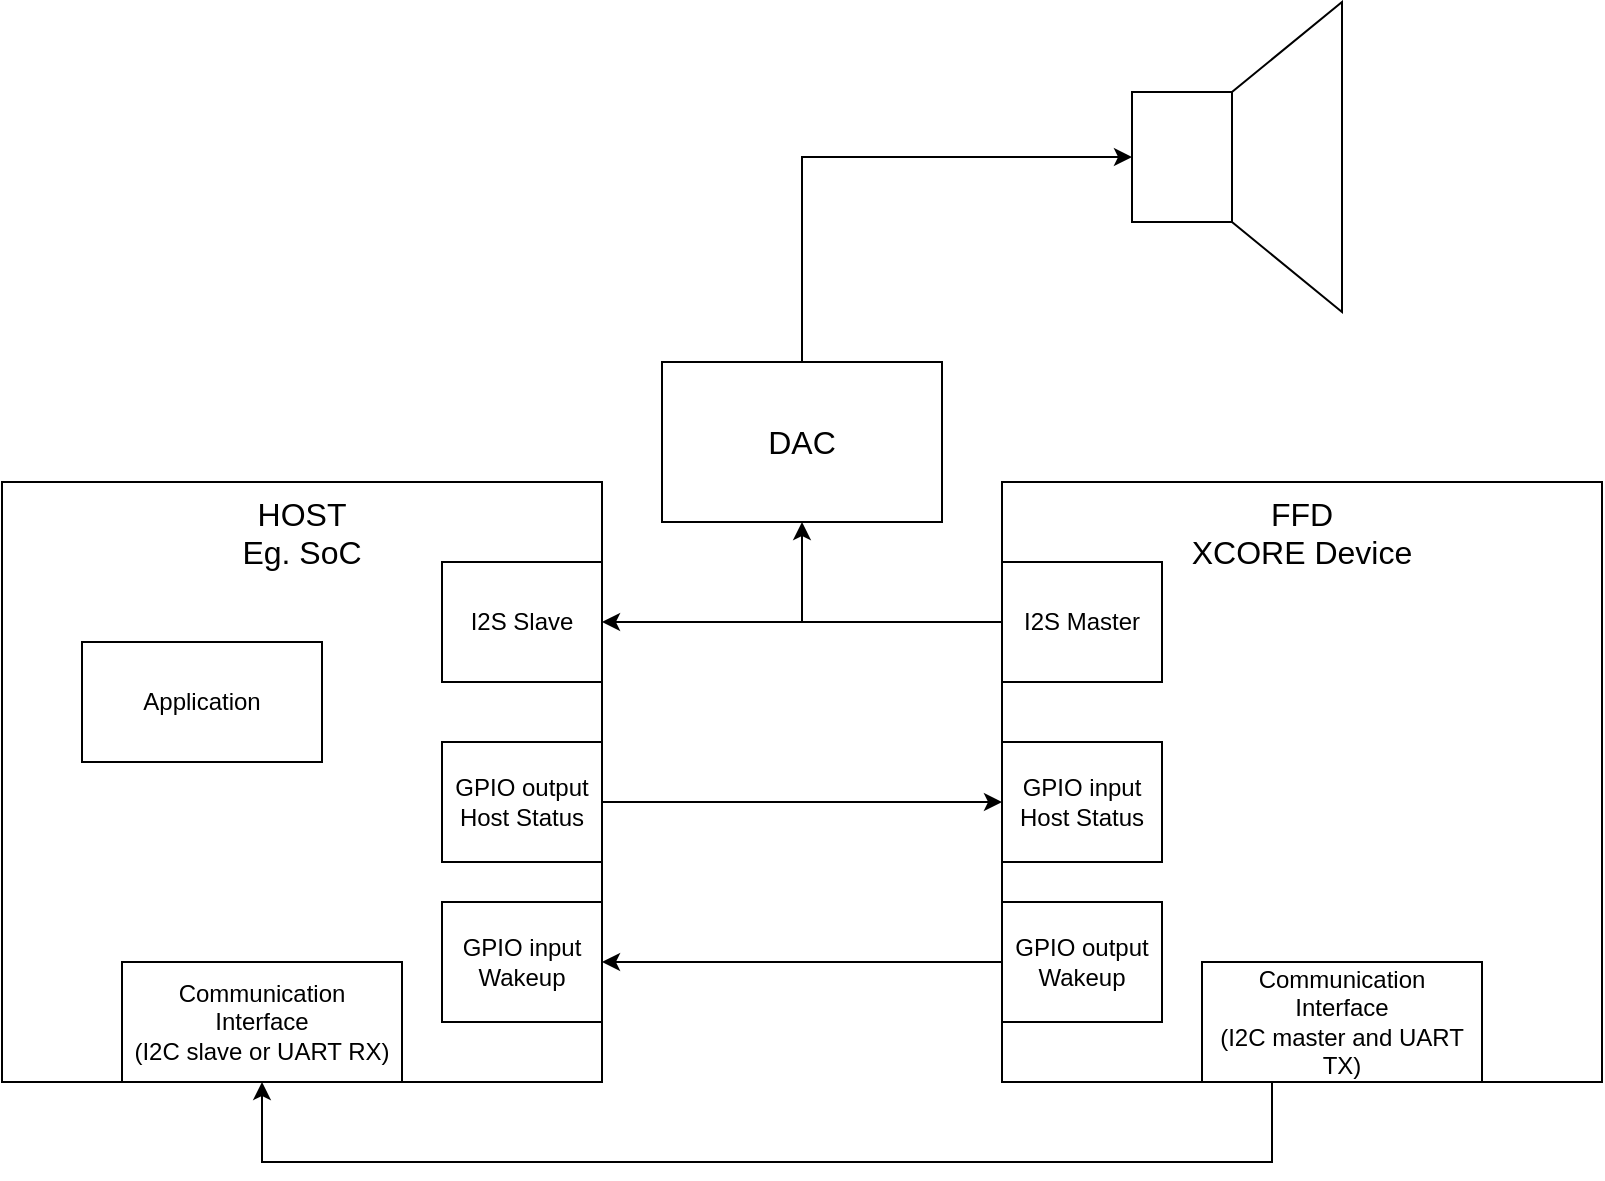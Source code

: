 <mxfile version="20.8.16" type="device"><diagram id="Pv_gWV90Ba3eqNqCVvZ-" name="Page-1"><mxGraphModel dx="1434" dy="843" grid="1" gridSize="10" guides="1" tooltips="1" connect="1" arrows="1" fold="1" page="1" pageScale="1" pageWidth="850" pageHeight="1100" math="0" shadow="0"><root><mxCell id="0"/><mxCell id="1" parent="0"/><mxCell id="sJah7TEOCiyxfXh5pVAy-1" value="HOST&lt;br style=&quot;font-size: 16px;&quot;&gt;Eg. SoC" style="whiteSpace=wrap;html=1;aspect=fixed;verticalAlign=top;fontSize=16;" parent="1" vertex="1"><mxGeometry x="20" y="260" width="300" height="300" as="geometry"/></mxCell><mxCell id="sJah7TEOCiyxfXh5pVAy-2" value="Application" style="rounded=0;whiteSpace=wrap;html=1;" parent="1" vertex="1"><mxGeometry x="60" y="340" width="120" height="60" as="geometry"/></mxCell><mxCell id="sJah7TEOCiyxfXh5pVAy-27" style="edgeStyle=orthogonalEdgeStyle;rounded=0;orthogonalLoop=1;jettySize=auto;html=1;exitX=1;exitY=0.5;exitDx=0;exitDy=0;entryX=0;entryY=0.5;entryDx=0;entryDy=0;fontSize=16;" parent="1" source="sJah7TEOCiyxfXh5pVAy-3" target="sJah7TEOCiyxfXh5pVAy-13" edge="1"><mxGeometry relative="1" as="geometry"/></mxCell><mxCell id="sJah7TEOCiyxfXh5pVAy-3" value="GPIO output&lt;br&gt;Host Status" style="rounded=0;whiteSpace=wrap;html=1;" parent="1" vertex="1"><mxGeometry x="240" y="390" width="80" height="60" as="geometry"/></mxCell><mxCell id="sJah7TEOCiyxfXh5pVAy-4" value="GPIO input&lt;br&gt;Wakeup" style="rounded=0;whiteSpace=wrap;html=1;" parent="1" vertex="1"><mxGeometry x="240" y="470" width="80" height="60" as="geometry"/></mxCell><mxCell id="sJah7TEOCiyxfXh5pVAy-5" value="Communication &lt;br&gt;Interface&lt;br&gt;(I2C slave or UART RX)" style="rounded=0;whiteSpace=wrap;html=1;" parent="1" vertex="1"><mxGeometry x="80" y="500" width="140" height="60" as="geometry"/></mxCell><mxCell id="sJah7TEOCiyxfXh5pVAy-6" value="FFD&lt;br&gt;XCORE Device" style="whiteSpace=wrap;html=1;aspect=fixed;verticalAlign=top;fontSize=16;" parent="1" vertex="1"><mxGeometry x="520" y="260" width="300" height="300" as="geometry"/></mxCell><mxCell id="sJah7TEOCiyxfXh5pVAy-8" value="I2S Slave" style="rounded=0;whiteSpace=wrap;html=1;" parent="1" vertex="1"><mxGeometry x="240" y="300" width="80" height="60" as="geometry"/></mxCell><mxCell id="sJah7TEOCiyxfXh5pVAy-26" style="edgeStyle=orthogonalEdgeStyle;rounded=0;orthogonalLoop=1;jettySize=auto;html=1;exitX=0.5;exitY=0;exitDx=0;exitDy=0;entryX=0;entryY=0.5;entryDx=0;entryDy=0;fontSize=16;" parent="1" source="sJah7TEOCiyxfXh5pVAy-9" target="sJah7TEOCiyxfXh5pVAy-10" edge="1"><mxGeometry relative="1" as="geometry"/></mxCell><mxCell id="sJah7TEOCiyxfXh5pVAy-9" value="DAC" style="rounded=0;whiteSpace=wrap;html=1;fontSize=16;" parent="1" vertex="1"><mxGeometry x="350" y="200" width="140" height="80" as="geometry"/></mxCell><mxCell id="sJah7TEOCiyxfXh5pVAy-10" value="" style="rounded=0;whiteSpace=wrap;html=1;fontSize=16;" parent="1" vertex="1"><mxGeometry x="585" y="65" width="50" height="65" as="geometry"/></mxCell><mxCell id="sJah7TEOCiyxfXh5pVAy-11" value="" style="shape=trapezoid;perimeter=trapezoidPerimeter;whiteSpace=wrap;html=1;fixedSize=1;fontSize=16;rotation=-90;size=45;" parent="1" vertex="1"><mxGeometry x="585" y="70" width="155" height="55" as="geometry"/></mxCell><mxCell id="sJah7TEOCiyxfXh5pVAy-24" style="edgeStyle=orthogonalEdgeStyle;rounded=0;orthogonalLoop=1;jettySize=auto;html=1;exitX=0;exitY=0.5;exitDx=0;exitDy=0;entryX=1;entryY=0.5;entryDx=0;entryDy=0;fontSize=16;" parent="1" source="sJah7TEOCiyxfXh5pVAy-12" target="sJah7TEOCiyxfXh5pVAy-8" edge="1"><mxGeometry relative="1" as="geometry"/></mxCell><mxCell id="sJah7TEOCiyxfXh5pVAy-25" style="edgeStyle=orthogonalEdgeStyle;rounded=0;orthogonalLoop=1;jettySize=auto;html=1;exitX=0;exitY=0.5;exitDx=0;exitDy=0;entryX=0.5;entryY=1;entryDx=0;entryDy=0;fontSize=16;" parent="1" source="sJah7TEOCiyxfXh5pVAy-12" target="sJah7TEOCiyxfXh5pVAy-9" edge="1"><mxGeometry relative="1" as="geometry"/></mxCell><mxCell id="sJah7TEOCiyxfXh5pVAy-12" value="I2S Master" style="rounded=0;whiteSpace=wrap;html=1;" parent="1" vertex="1"><mxGeometry x="520" y="300" width="80" height="60" as="geometry"/></mxCell><mxCell id="sJah7TEOCiyxfXh5pVAy-13" value="GPIO input&lt;br&gt;Host Status" style="rounded=0;whiteSpace=wrap;html=1;" parent="1" vertex="1"><mxGeometry x="520" y="390" width="80" height="60" as="geometry"/></mxCell><mxCell id="sJah7TEOCiyxfXh5pVAy-28" style="edgeStyle=orthogonalEdgeStyle;rounded=0;orthogonalLoop=1;jettySize=auto;html=1;exitX=0;exitY=0.5;exitDx=0;exitDy=0;entryX=1;entryY=0.5;entryDx=0;entryDy=0;fontSize=16;" parent="1" source="sJah7TEOCiyxfXh5pVAy-14" target="sJah7TEOCiyxfXh5pVAy-4" edge="1"><mxGeometry relative="1" as="geometry"/></mxCell><mxCell id="sJah7TEOCiyxfXh5pVAy-14" value="GPIO output&lt;br&gt;Wakeup" style="rounded=0;whiteSpace=wrap;html=1;" parent="1" vertex="1"><mxGeometry x="520" y="470" width="80" height="60" as="geometry"/></mxCell><mxCell id="sJah7TEOCiyxfXh5pVAy-22" style="edgeStyle=orthogonalEdgeStyle;rounded=0;orthogonalLoop=1;jettySize=auto;html=1;exitX=0.25;exitY=1;exitDx=0;exitDy=0;entryX=0.5;entryY=1;entryDx=0;entryDy=0;fontSize=16;" parent="1" source="sJah7TEOCiyxfXh5pVAy-15" target="sJah7TEOCiyxfXh5pVAy-5" edge="1"><mxGeometry relative="1" as="geometry"><Array as="points"><mxPoint x="655" y="600"/><mxPoint x="150" y="600"/></Array></mxGeometry></mxCell><mxCell id="sJah7TEOCiyxfXh5pVAy-15" value="Communication &lt;br&gt;Interface&lt;br&gt;(I2C master and UART TX)" style="rounded=0;whiteSpace=wrap;html=1;" parent="1" vertex="1"><mxGeometry x="620" y="500" width="140" height="60" as="geometry"/></mxCell></root></mxGraphModel></diagram></mxfile>